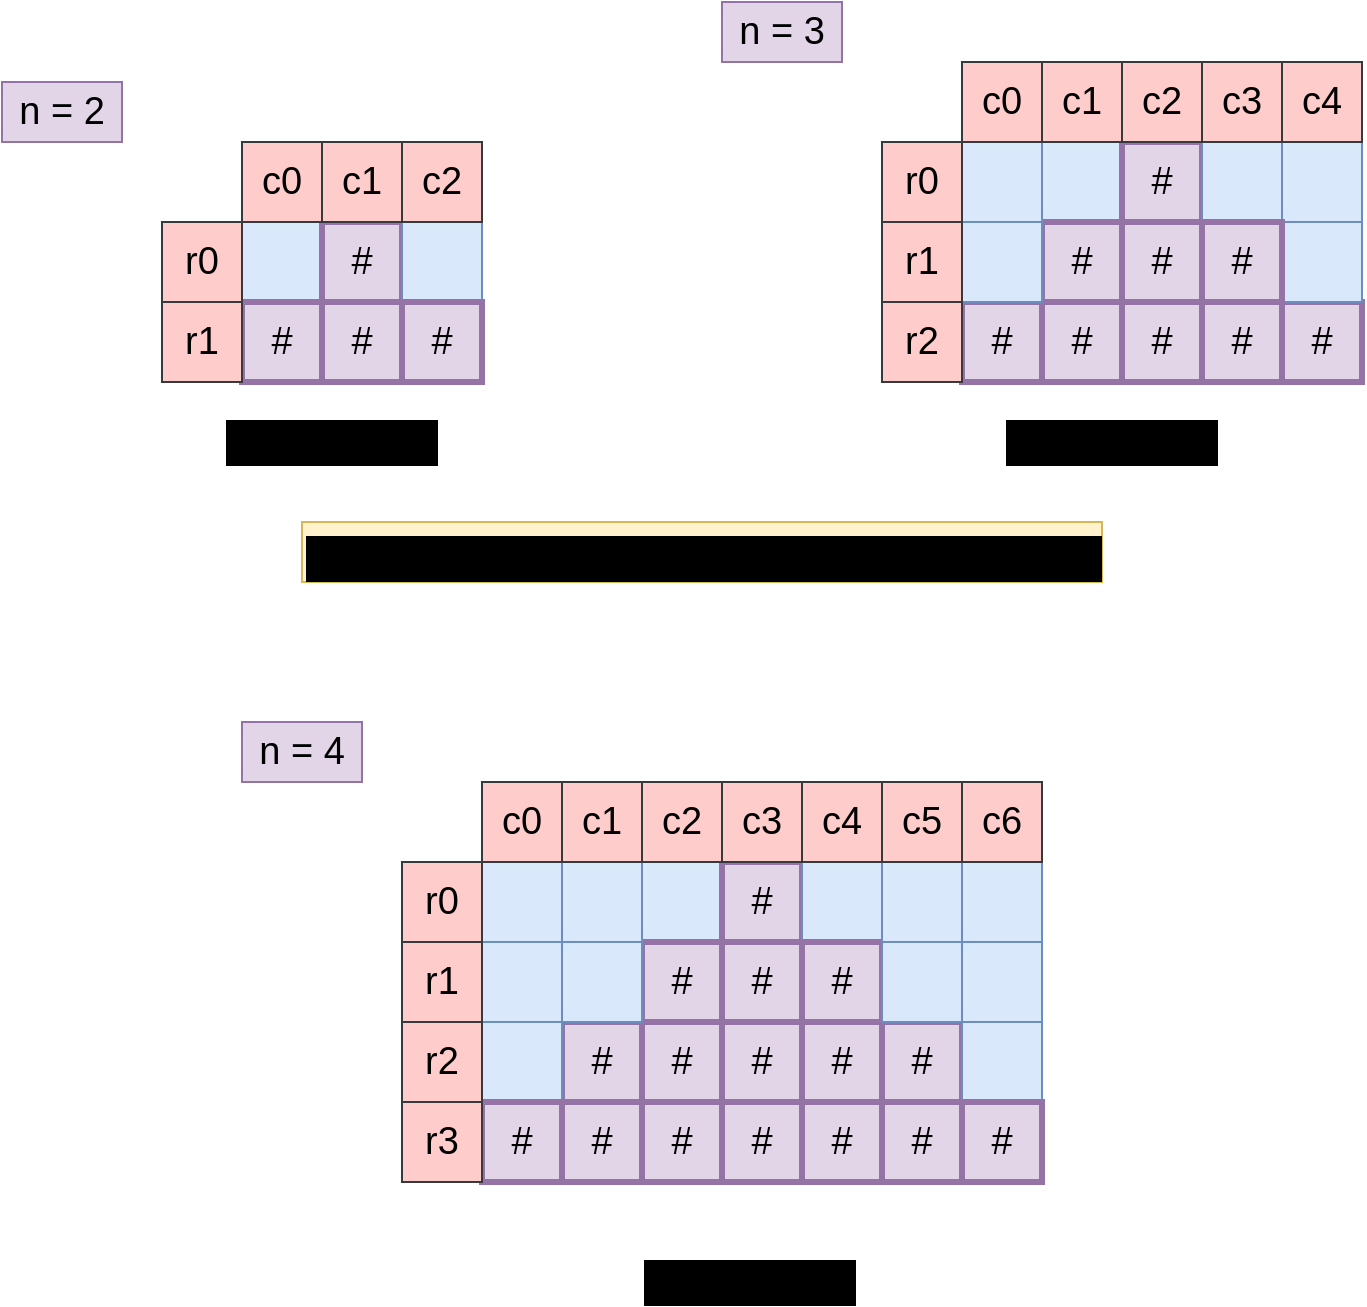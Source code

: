 <mxfile version="12.9.2" type="device"><diagram id="oUnYAQsfeIDkGmeLB306" name="Page-1"><mxGraphModel dx="868" dy="450" grid="1" gridSize="10" guides="1" tooltips="1" connect="1" arrows="1" fold="1" page="1" pageScale="1" pageWidth="827" pageHeight="1169" math="0" shadow="0"><root><mxCell id="0"/><mxCell id="1" parent="0"/><mxCell id="rBPMJFJSUJuE6gwjXfNP-1" value="" style="whiteSpace=wrap;html=1;aspect=fixed;fontSize=19;fillColor=#dae8fc;strokeColor=#6c8ebf;" parent="1" vertex="1"><mxGeometry x="160" y="520" width="40" height="40" as="geometry"/></mxCell><mxCell id="rBPMJFJSUJuE6gwjXfNP-2" value="#" style="whiteSpace=wrap;html=1;aspect=fixed;fontSize=19;fillColor=#e1d5e7;strokeColor=#9673a6;strokeWidth=3;" parent="1" vertex="1"><mxGeometry x="200" y="520" width="40" height="40" as="geometry"/></mxCell><mxCell id="rBPMJFJSUJuE6gwjXfNP-3" value="" style="whiteSpace=wrap;html=1;aspect=fixed;fontSize=19;fillColor=#dae8fc;strokeColor=#6c8ebf;" parent="1" vertex="1"><mxGeometry x="240" y="520" width="40" height="40" as="geometry"/></mxCell><mxCell id="rBPMJFJSUJuE6gwjXfNP-6" value="#" style="whiteSpace=wrap;html=1;aspect=fixed;fontSize=19;fillColor=#e1d5e7;strokeColor=#9673a6;strokeWidth=3;" parent="1" vertex="1"><mxGeometry x="160" y="560" width="40" height="40" as="geometry"/></mxCell><mxCell id="rBPMJFJSUJuE6gwjXfNP-7" value="#" style="whiteSpace=wrap;html=1;aspect=fixed;fontSize=19;fillColor=#e1d5e7;strokeColor=#9673a6;strokeWidth=3;" parent="1" vertex="1"><mxGeometry x="200" y="560" width="40" height="40" as="geometry"/></mxCell><mxCell id="rBPMJFJSUJuE6gwjXfNP-8" value="#" style="whiteSpace=wrap;html=1;aspect=fixed;fontSize=19;fillColor=#e1d5e7;strokeColor=#9673a6;strokeWidth=3;" parent="1" vertex="1"><mxGeometry x="240" y="560" width="40" height="40" as="geometry"/></mxCell><mxCell id="rBPMJFJSUJuE6gwjXfNP-12" value="r0" style="whiteSpace=wrap;html=1;aspect=fixed;fontSize=19;fillColor=#ffcccc;strokeColor=#36393d;" parent="1" vertex="1"><mxGeometry x="120" y="520" width="40" height="40" as="geometry"/></mxCell><mxCell id="rBPMJFJSUJuE6gwjXfNP-13" value="r1" style="whiteSpace=wrap;html=1;aspect=fixed;fontSize=19;fillColor=#ffcccc;strokeColor=#36393d;" parent="1" vertex="1"><mxGeometry x="120" y="560" width="40" height="40" as="geometry"/></mxCell><mxCell id="rBPMJFJSUJuE6gwjXfNP-14" value="c0" style="whiteSpace=wrap;html=1;aspect=fixed;fontSize=19;fillColor=#ffcccc;strokeColor=#36393d;" parent="1" vertex="1"><mxGeometry x="160" y="480" width="40" height="40" as="geometry"/></mxCell><mxCell id="rBPMJFJSUJuE6gwjXfNP-15" value="c1" style="whiteSpace=wrap;html=1;aspect=fixed;fontSize=19;fillColor=#ffcccc;strokeColor=#36393d;" parent="1" vertex="1"><mxGeometry x="200" y="480" width="40" height="40" as="geometry"/></mxCell><mxCell id="rBPMJFJSUJuE6gwjXfNP-16" value="c2" style="whiteSpace=wrap;html=1;aspect=fixed;fontSize=19;fillColor=#ffcccc;strokeColor=#36393d;" parent="1" vertex="1"><mxGeometry x="240" y="480" width="40" height="40" as="geometry"/></mxCell><mxCell id="rBPMJFJSUJuE6gwjXfNP-17" value="" style="whiteSpace=wrap;html=1;aspect=fixed;fontSize=19;fillColor=#dae8fc;strokeColor=#6c8ebf;" parent="1" vertex="1"><mxGeometry x="560" y="480" width="40" height="40" as="geometry"/></mxCell><mxCell id="rBPMJFJSUJuE6gwjXfNP-18" value="#" style="whiteSpace=wrap;html=1;aspect=fixed;fontSize=19;fillColor=#e1d5e7;strokeColor=#9673a6;strokeWidth=3;" parent="1" vertex="1"><mxGeometry x="600" y="480" width="40" height="40" as="geometry"/></mxCell><mxCell id="rBPMJFJSUJuE6gwjXfNP-19" value="" style="whiteSpace=wrap;html=1;aspect=fixed;fontSize=19;fillColor=#dae8fc;strokeColor=#6c8ebf;" parent="1" vertex="1"><mxGeometry x="640" y="480" width="40" height="40" as="geometry"/></mxCell><mxCell id="rBPMJFJSUJuE6gwjXfNP-20" value="#" style="whiteSpace=wrap;html=1;aspect=fixed;fontSize=19;fillColor=#e1d5e7;strokeColor=#9673a6;strokeWidth=3;" parent="1" vertex="1"><mxGeometry x="560" y="520" width="40" height="40" as="geometry"/></mxCell><mxCell id="rBPMJFJSUJuE6gwjXfNP-21" value="#" style="whiteSpace=wrap;html=1;aspect=fixed;fontSize=19;fillColor=#e1d5e7;strokeColor=#9673a6;strokeWidth=3;" parent="1" vertex="1"><mxGeometry x="600" y="520" width="40" height="40" as="geometry"/></mxCell><mxCell id="rBPMJFJSUJuE6gwjXfNP-22" value="#" style="whiteSpace=wrap;html=1;aspect=fixed;fontSize=19;fillColor=#e1d5e7;strokeColor=#9673a6;" parent="1" vertex="1"><mxGeometry x="640" y="520" width="40" height="40" as="geometry"/></mxCell><mxCell id="rBPMJFJSUJuE6gwjXfNP-28" value="#" style="whiteSpace=wrap;html=1;aspect=fixed;fontSize=19;fillColor=#e1d5e7;strokeColor=#9673a6;strokeWidth=3;" parent="1" vertex="1"><mxGeometry x="560" y="560" width="40" height="40" as="geometry"/></mxCell><mxCell id="rBPMJFJSUJuE6gwjXfNP-29" value="#" style="whiteSpace=wrap;html=1;aspect=fixed;fontSize=19;fillColor=#e1d5e7;strokeColor=#9673a6;strokeWidth=3;" parent="1" vertex="1"><mxGeometry x="600" y="560" width="40" height="40" as="geometry"/></mxCell><mxCell id="rBPMJFJSUJuE6gwjXfNP-30" value="#" style="whiteSpace=wrap;html=1;aspect=fixed;fontSize=19;fillColor=#e1d5e7;strokeColor=#9673a6;strokeWidth=3;" parent="1" vertex="1"><mxGeometry x="640" y="560" width="40" height="40" as="geometry"/></mxCell><mxCell id="rBPMJFJSUJuE6gwjXfNP-31" value="#" style="whiteSpace=wrap;html=1;aspect=fixed;fontSize=19;fillColor=#e1d5e7;strokeColor=#9673a6;strokeWidth=3;" parent="1" vertex="1"><mxGeometry x="680" y="560" width="40" height="40" as="geometry"/></mxCell><mxCell id="rBPMJFJSUJuE6gwjXfNP-32" value="#" style="whiteSpace=wrap;html=1;aspect=fixed;fontSize=19;fillColor=#e1d5e7;strokeColor=#9673a6;strokeWidth=3;" parent="1" vertex="1"><mxGeometry x="520" y="560" width="40" height="40" as="geometry"/></mxCell><mxCell id="rBPMJFJSUJuE6gwjXfNP-34" value="" style="whiteSpace=wrap;html=1;aspect=fixed;fontSize=19;fillColor=#dae8fc;strokeColor=#6c8ebf;" parent="1" vertex="1"><mxGeometry x="680" y="480" width="40" height="40" as="geometry"/></mxCell><mxCell id="rBPMJFJSUJuE6gwjXfNP-35" value="" style="whiteSpace=wrap;html=1;aspect=fixed;fontSize=19;fillColor=#dae8fc;strokeColor=#6c8ebf;" parent="1" vertex="1"><mxGeometry x="520" y="520" width="40" height="40" as="geometry"/></mxCell><mxCell id="rBPMJFJSUJuE6gwjXfNP-36" value="" style="whiteSpace=wrap;html=1;aspect=fixed;fontSize=19;fillColor=#dae8fc;strokeColor=#6c8ebf;" parent="1" vertex="1"><mxGeometry x="680" y="520" width="40" height="40" as="geometry"/></mxCell><mxCell id="rBPMJFJSUJuE6gwjXfNP-37" value="" style="whiteSpace=wrap;html=1;aspect=fixed;fontSize=19;fillColor=#dae8fc;strokeColor=#6c8ebf;" parent="1" vertex="1"><mxGeometry x="520" y="480" width="40" height="40" as="geometry"/></mxCell><mxCell id="rBPMJFJSUJuE6gwjXfNP-40" value="r2" style="whiteSpace=wrap;html=1;aspect=fixed;fontSize=19;fillColor=#ffcccc;strokeColor=#36393d;" parent="1" vertex="1"><mxGeometry x="480" y="560" width="40" height="40" as="geometry"/></mxCell><mxCell id="rBPMJFJSUJuE6gwjXfNP-41" value="r1" style="whiteSpace=wrap;html=1;aspect=fixed;fontSize=19;fillColor=#ffcccc;strokeColor=#36393d;" parent="1" vertex="1"><mxGeometry x="480" y="520" width="40" height="40" as="geometry"/></mxCell><mxCell id="rBPMJFJSUJuE6gwjXfNP-42" value="r0" style="whiteSpace=wrap;html=1;aspect=fixed;fontSize=19;fillColor=#ffcccc;strokeColor=#36393d;" parent="1" vertex="1"><mxGeometry x="480" y="480" width="40" height="40" as="geometry"/></mxCell><mxCell id="rBPMJFJSUJuE6gwjXfNP-44" value="c0" style="whiteSpace=wrap;html=1;aspect=fixed;fontSize=19;fillColor=#ffcccc;strokeColor=#36393d;" parent="1" vertex="1"><mxGeometry x="520" y="440" width="40" height="40" as="geometry"/></mxCell><mxCell id="rBPMJFJSUJuE6gwjXfNP-45" value="c1" style="whiteSpace=wrap;html=1;aspect=fixed;fontSize=19;fillColor=#ffcccc;strokeColor=#36393d;" parent="1" vertex="1"><mxGeometry x="560" y="440" width="40" height="40" as="geometry"/></mxCell><mxCell id="rBPMJFJSUJuE6gwjXfNP-46" value="c2" style="whiteSpace=wrap;html=1;aspect=fixed;fontSize=19;fillColor=#ffcccc;strokeColor=#36393d;" parent="1" vertex="1"><mxGeometry x="600" y="440" width="40" height="40" as="geometry"/></mxCell><mxCell id="rBPMJFJSUJuE6gwjXfNP-48" value="c3" style="whiteSpace=wrap;html=1;aspect=fixed;fontSize=19;fillColor=#ffcccc;strokeColor=#36393d;" parent="1" vertex="1"><mxGeometry x="640" y="440" width="40" height="40" as="geometry"/></mxCell><mxCell id="rBPMJFJSUJuE6gwjXfNP-49" value="c4" style="whiteSpace=wrap;html=1;aspect=fixed;fontSize=19;fillColor=#ffcccc;strokeColor=#36393d;" parent="1" vertex="1"><mxGeometry x="680" y="440" width="40" height="40" as="geometry"/></mxCell><mxCell id="rBPMJFJSUJuE6gwjXfNP-50" value="" style="whiteSpace=wrap;html=1;aspect=fixed;fontSize=19;fillColor=#dae8fc;strokeColor=#6c8ebf;" parent="1" vertex="1"><mxGeometry x="360" y="840" width="40" height="40" as="geometry"/></mxCell><mxCell id="rBPMJFJSUJuE6gwjXfNP-51" value="#" style="whiteSpace=wrap;html=1;aspect=fixed;fontSize=19;fillColor=#e1d5e7;strokeColor=#9673a6;strokeWidth=3;" parent="1" vertex="1"><mxGeometry x="400" y="840" width="40" height="40" as="geometry"/></mxCell><mxCell id="rBPMJFJSUJuE6gwjXfNP-52" value="" style="whiteSpace=wrap;html=1;aspect=fixed;fontSize=19;fillColor=#dae8fc;strokeColor=#6c8ebf;" parent="1" vertex="1"><mxGeometry x="440" y="840" width="40" height="40" as="geometry"/></mxCell><mxCell id="rBPMJFJSUJuE6gwjXfNP-53" value="#" style="whiteSpace=wrap;html=1;aspect=fixed;fontSize=19;fillColor=#e1d5e7;strokeColor=#9673a6;strokeWidth=3;" parent="1" vertex="1"><mxGeometry x="360" y="880" width="40" height="40" as="geometry"/></mxCell><mxCell id="rBPMJFJSUJuE6gwjXfNP-54" value="#" style="whiteSpace=wrap;html=1;aspect=fixed;fontSize=19;fillColor=#e1d5e7;strokeColor=#9673a6;strokeWidth=3;" parent="1" vertex="1"><mxGeometry x="400" y="880" width="40" height="40" as="geometry"/></mxCell><mxCell id="rBPMJFJSUJuE6gwjXfNP-55" value="#" style="whiteSpace=wrap;html=1;aspect=fixed;fontSize=19;fillColor=#e1d5e7;strokeColor=#9673a6;strokeWidth=3;" parent="1" vertex="1"><mxGeometry x="440" y="880" width="40" height="40" as="geometry"/></mxCell><mxCell id="rBPMJFJSUJuE6gwjXfNP-56" value="#" style="whiteSpace=wrap;html=1;aspect=fixed;fontSize=19;fillColor=#e1d5e7;strokeColor=#9673a6;strokeWidth=3;" parent="1" vertex="1"><mxGeometry x="360" y="920" width="40" height="40" as="geometry"/></mxCell><mxCell id="rBPMJFJSUJuE6gwjXfNP-57" value="#" style="whiteSpace=wrap;html=1;aspect=fixed;fontSize=19;fillColor=#e1d5e7;strokeColor=#9673a6;strokeWidth=3;" parent="1" vertex="1"><mxGeometry x="400" y="920" width="40" height="40" as="geometry"/></mxCell><mxCell id="rBPMJFJSUJuE6gwjXfNP-58" value="#" style="whiteSpace=wrap;html=1;aspect=fixed;fontSize=19;fillColor=#e1d5e7;strokeColor=#9673a6;strokeWidth=3;" parent="1" vertex="1"><mxGeometry x="440" y="920" width="40" height="40" as="geometry"/></mxCell><mxCell id="rBPMJFJSUJuE6gwjXfNP-59" value="#" style="whiteSpace=wrap;html=1;aspect=fixed;fontSize=19;fillColor=#e1d5e7;strokeColor=#9673a6;strokeWidth=3;" parent="1" vertex="1"><mxGeometry x="480" y="920" width="40" height="40" as="geometry"/></mxCell><mxCell id="rBPMJFJSUJuE6gwjXfNP-60" value="#" style="whiteSpace=wrap;html=1;aspect=fixed;fontSize=19;fillColor=#e1d5e7;strokeColor=#9673a6;strokeWidth=3;" parent="1" vertex="1"><mxGeometry x="320" y="920" width="40" height="40" as="geometry"/></mxCell><mxCell id="rBPMJFJSUJuE6gwjXfNP-61" value="" style="whiteSpace=wrap;html=1;aspect=fixed;fontSize=19;fillColor=#dae8fc;strokeColor=#6c8ebf;" parent="1" vertex="1"><mxGeometry x="480" y="840" width="40" height="40" as="geometry"/></mxCell><mxCell id="rBPMJFJSUJuE6gwjXfNP-62" value="" style="whiteSpace=wrap;html=1;aspect=fixed;fontSize=19;fillColor=#dae8fc;strokeColor=#6c8ebf;" parent="1" vertex="1"><mxGeometry x="320" y="880" width="40" height="40" as="geometry"/></mxCell><mxCell id="rBPMJFJSUJuE6gwjXfNP-63" value="" style="whiteSpace=wrap;html=1;aspect=fixed;fontSize=19;fillColor=#dae8fc;strokeColor=#6c8ebf;" parent="1" vertex="1"><mxGeometry x="480" y="880" width="40" height="40" as="geometry"/></mxCell><mxCell id="rBPMJFJSUJuE6gwjXfNP-64" value="" style="whiteSpace=wrap;html=1;aspect=fixed;fontSize=19;fillColor=#dae8fc;strokeColor=#6c8ebf;" parent="1" vertex="1"><mxGeometry x="320" y="840" width="40" height="40" as="geometry"/></mxCell><mxCell id="rBPMJFJSUJuE6gwjXfNP-66" value="" style="whiteSpace=wrap;html=1;aspect=fixed;fontSize=19;fillColor=#dae8fc;strokeColor=#6c8ebf;" parent="1" vertex="1"><mxGeometry x="520" y="920" width="40" height="40" as="geometry"/></mxCell><mxCell id="rBPMJFJSUJuE6gwjXfNP-67" value="" style="whiteSpace=wrap;html=1;aspect=fixed;fontSize=19;fillColor=#dae8fc;strokeColor=#6c8ebf;" parent="1" vertex="1"><mxGeometry x="520" y="840" width="40" height="40" as="geometry"/></mxCell><mxCell id="rBPMJFJSUJuE6gwjXfNP-68" value="" style="whiteSpace=wrap;html=1;aspect=fixed;fontSize=19;fillColor=#dae8fc;strokeColor=#6c8ebf;" parent="1" vertex="1"><mxGeometry x="520" y="880" width="40" height="40" as="geometry"/></mxCell><mxCell id="rBPMJFJSUJuE6gwjXfNP-69" value="" style="whiteSpace=wrap;html=1;aspect=fixed;fontSize=19;fillColor=#dae8fc;strokeColor=#6c8ebf;" parent="1" vertex="1"><mxGeometry x="280" y="920" width="40" height="40" as="geometry"/></mxCell><mxCell id="rBPMJFJSUJuE6gwjXfNP-70" value="" style="whiteSpace=wrap;html=1;aspect=fixed;fontSize=19;fillColor=#dae8fc;strokeColor=#6c8ebf;" parent="1" vertex="1"><mxGeometry x="280" y="840" width="40" height="40" as="geometry"/></mxCell><mxCell id="rBPMJFJSUJuE6gwjXfNP-71" value="" style="whiteSpace=wrap;html=1;aspect=fixed;fontSize=19;fillColor=#dae8fc;strokeColor=#6c8ebf;" parent="1" vertex="1"><mxGeometry x="280" y="880" width="40" height="40" as="geometry"/></mxCell><mxCell id="rBPMJFJSUJuE6gwjXfNP-72" value="#" style="whiteSpace=wrap;html=1;aspect=fixed;fontSize=19;fillColor=#dae8fc;strokeColor=#6c8ebf;" parent="1" vertex="1"><mxGeometry x="360" y="960" width="40" height="40" as="geometry"/></mxCell><mxCell id="rBPMJFJSUJuE6gwjXfNP-73" value="#" style="whiteSpace=wrap;html=1;aspect=fixed;fontSize=19;fillColor=#e1d5e7;strokeColor=#9673a6;strokeWidth=3;" parent="1" vertex="1"><mxGeometry x="400" y="960" width="40" height="40" as="geometry"/></mxCell><mxCell id="rBPMJFJSUJuE6gwjXfNP-74" value="#" style="whiteSpace=wrap;html=1;aspect=fixed;fontSize=19;fillColor=#e1d5e7;strokeColor=#9673a6;strokeWidth=3;" parent="1" vertex="1"><mxGeometry x="440" y="960" width="40" height="40" as="geometry"/></mxCell><mxCell id="rBPMJFJSUJuE6gwjXfNP-75" value="#" style="whiteSpace=wrap;html=1;aspect=fixed;fontSize=19;fillColor=#e1d5e7;strokeColor=#9673a6;strokeWidth=3;" parent="1" vertex="1"><mxGeometry x="480" y="960" width="40" height="40" as="geometry"/></mxCell><mxCell id="rBPMJFJSUJuE6gwjXfNP-76" value="#" style="whiteSpace=wrap;html=1;aspect=fixed;fontSize=19;fillColor=#dae8fc;strokeColor=#6c8ebf;" parent="1" vertex="1"><mxGeometry x="320" y="960" width="40" height="40" as="geometry"/></mxCell><mxCell id="rBPMJFJSUJuE6gwjXfNP-77" value="#" style="whiteSpace=wrap;html=1;aspect=fixed;fontSize=19;fillColor=#e1d5e7;strokeColor=#9673a6;strokeWidth=3;" parent="1" vertex="1"><mxGeometry x="520" y="960" width="40" height="40" as="geometry"/></mxCell><mxCell id="rBPMJFJSUJuE6gwjXfNP-78" value="#" style="whiteSpace=wrap;html=1;aspect=fixed;fontSize=19;fillColor=#e1d5e7;strokeColor=#9673a6;strokeWidth=3;" parent="1" vertex="1"><mxGeometry x="280" y="960" width="40" height="40" as="geometry"/></mxCell><mxCell id="rBPMJFJSUJuE6gwjXfNP-79" value="r2" style="whiteSpace=wrap;html=1;aspect=fixed;fontSize=19;fillColor=#ffcccc;strokeColor=#36393d;" parent="1" vertex="1"><mxGeometry x="240" y="920" width="40" height="40" as="geometry"/></mxCell><mxCell id="rBPMJFJSUJuE6gwjXfNP-80" value="r1" style="whiteSpace=wrap;html=1;aspect=fixed;fontSize=19;fillColor=#ffcccc;strokeColor=#36393d;" parent="1" vertex="1"><mxGeometry x="240" y="880" width="40" height="40" as="geometry"/></mxCell><mxCell id="rBPMJFJSUJuE6gwjXfNP-81" value="r0" style="whiteSpace=wrap;html=1;aspect=fixed;fontSize=19;fillColor=#ffcccc;strokeColor=#36393d;" parent="1" vertex="1"><mxGeometry x="240" y="840" width="40" height="40" as="geometry"/></mxCell><mxCell id="rBPMJFJSUJuE6gwjXfNP-82" value="r3" style="whiteSpace=wrap;html=1;aspect=fixed;fontSize=19;fillColor=#ffcccc;strokeColor=#36393d;" parent="1" vertex="1"><mxGeometry x="240" y="960" width="40" height="40" as="geometry"/></mxCell><mxCell id="rBPMJFJSUJuE6gwjXfNP-83" value="c0" style="whiteSpace=wrap;html=1;aspect=fixed;fontSize=19;fillColor=#ffcccc;strokeColor=#36393d;" parent="1" vertex="1"><mxGeometry x="280" y="800" width="40" height="40" as="geometry"/></mxCell><mxCell id="rBPMJFJSUJuE6gwjXfNP-84" value="c1" style="whiteSpace=wrap;html=1;aspect=fixed;fontSize=19;fillColor=#ffcccc;strokeColor=#36393d;" parent="1" vertex="1"><mxGeometry x="320" y="800" width="40" height="40" as="geometry"/></mxCell><mxCell id="rBPMJFJSUJuE6gwjXfNP-85" value="c2" style="whiteSpace=wrap;html=1;aspect=fixed;fontSize=19;fillColor=#ffcccc;strokeColor=#36393d;" parent="1" vertex="1"><mxGeometry x="360" y="800" width="40" height="40" as="geometry"/></mxCell><mxCell id="rBPMJFJSUJuE6gwjXfNP-86" value="c3" style="whiteSpace=wrap;html=1;aspect=fixed;fontSize=19;fillColor=#ffcccc;strokeColor=#36393d;" parent="1" vertex="1"><mxGeometry x="400" y="800" width="40" height="40" as="geometry"/></mxCell><mxCell id="rBPMJFJSUJuE6gwjXfNP-87" value="c4" style="whiteSpace=wrap;html=1;aspect=fixed;fontSize=19;fillColor=#ffcccc;strokeColor=#36393d;" parent="1" vertex="1"><mxGeometry x="440" y="800" width="40" height="40" as="geometry"/></mxCell><mxCell id="rBPMJFJSUJuE6gwjXfNP-88" value="c5" style="whiteSpace=wrap;html=1;aspect=fixed;fontSize=19;fillColor=#ffcccc;strokeColor=#36393d;" parent="1" vertex="1"><mxGeometry x="480" y="800" width="40" height="40" as="geometry"/></mxCell><mxCell id="rBPMJFJSUJuE6gwjXfNP-89" value="c6" style="whiteSpace=wrap;html=1;aspect=fixed;fontSize=19;fillColor=#ffcccc;strokeColor=#36393d;" parent="1" vertex="1"><mxGeometry x="520" y="800" width="40" height="40" as="geometry"/></mxCell><mxCell id="rBPMJFJSUJuE6gwjXfNP-90" value="n = 2" style="text;html=1;strokeColor=#9673a6;fillColor=#e1d5e7;align=center;verticalAlign=middle;whiteSpace=wrap;rounded=0;fontSize=19;" parent="1" vertex="1"><mxGeometry x="40" y="450" width="60" height="30" as="geometry"/></mxCell><mxCell id="rBPMJFJSUJuE6gwjXfNP-91" value="n = 4" style="text;html=1;strokeColor=#9673a6;fillColor=#e1d5e7;align=center;verticalAlign=middle;whiteSpace=wrap;rounded=0;fontSize=19;" parent="1" vertex="1"><mxGeometry x="160" y="770" width="60" height="30" as="geometry"/></mxCell><mxCell id="rBPMJFJSUJuE6gwjXfNP-92" value="n = 3" style="text;html=1;strokeColor=#9673a6;fillColor=#e1d5e7;align=center;verticalAlign=middle;whiteSpace=wrap;rounded=0;fontSize=19;" parent="1" vertex="1"><mxGeometry x="400" y="410" width="60" height="30" as="geometry"/></mxCell><mxCell id="d1chSJ0Wv-ds1iulYwyr-1" value="#" style="whiteSpace=wrap;html=1;aspect=fixed;fontSize=19;fillColor=#e1d5e7;strokeColor=#9673a6;strokeWidth=3;" vertex="1" parent="1"><mxGeometry x="640" y="520" width="40" height="40" as="geometry"/></mxCell><mxCell id="d1chSJ0Wv-ds1iulYwyr-2" value="#" style="whiteSpace=wrap;html=1;aspect=fixed;fontSize=19;fillColor=#e1d5e7;strokeColor=#9673a6;strokeWidth=3;" vertex="1" parent="1"><mxGeometry x="360" y="960" width="40" height="40" as="geometry"/></mxCell><mxCell id="d1chSJ0Wv-ds1iulYwyr-3" value="#" style="whiteSpace=wrap;html=1;aspect=fixed;fontSize=19;fillColor=#e1d5e7;strokeColor=#9673a6;strokeWidth=3;" vertex="1" parent="1"><mxGeometry x="320" y="960" width="40" height="40" as="geometry"/></mxCell><mxCell id="d1chSJ0Wv-ds1iulYwyr-5" value="midPoint&amp;nbsp;+&amp;nbsp;row&amp;nbsp;&amp;gt;=&amp;nbsp;col&amp;nbsp;&amp;amp;&amp;amp;&amp;nbsp;midPoint&amp;nbsp;-&amp;nbsp;row&amp;nbsp;&amp;lt;=&amp;nbsp;col" style="text;html=1;fontSize=19;fillColor=#fff2cc;strokeColor=#d6b656;labelBackgroundColor=#000000;" vertex="1" parent="1"><mxGeometry x="190" y="670" width="400" height="30" as="geometry"/></mxCell><mxCell id="d1chSJ0Wv-ds1iulYwyr-7" value="midPoint = 2" style="text;html=1;strokeColor=none;fillColor=none;align=center;verticalAlign=middle;whiteSpace=wrap;rounded=0;fontSize=19;fontColor=#000000;labelBackgroundColor=#000000;" vertex="1" parent="1"><mxGeometry x="530" y="620" width="130" height="20" as="geometry"/></mxCell><mxCell id="d1chSJ0Wv-ds1iulYwyr-8" value="midPoint = 3&lt;br&gt;" style="text;html=1;strokeColor=none;fillColor=none;align=center;verticalAlign=middle;whiteSpace=wrap;rounded=0;fontSize=19;labelBackgroundColor=#000000;" vertex="1" parent="1"><mxGeometry x="349" y="1040" width="130" height="20" as="geometry"/></mxCell><mxCell id="d1chSJ0Wv-ds1iulYwyr-10" value="midPoint = 1" style="text;html=1;strokeColor=none;fillColor=none;align=center;verticalAlign=middle;whiteSpace=wrap;rounded=0;fontSize=19;labelBackgroundColor=#000000;" vertex="1" parent="1"><mxGeometry x="140" y="620" width="130" height="20" as="geometry"/></mxCell></root></mxGraphModel></diagram></mxfile>